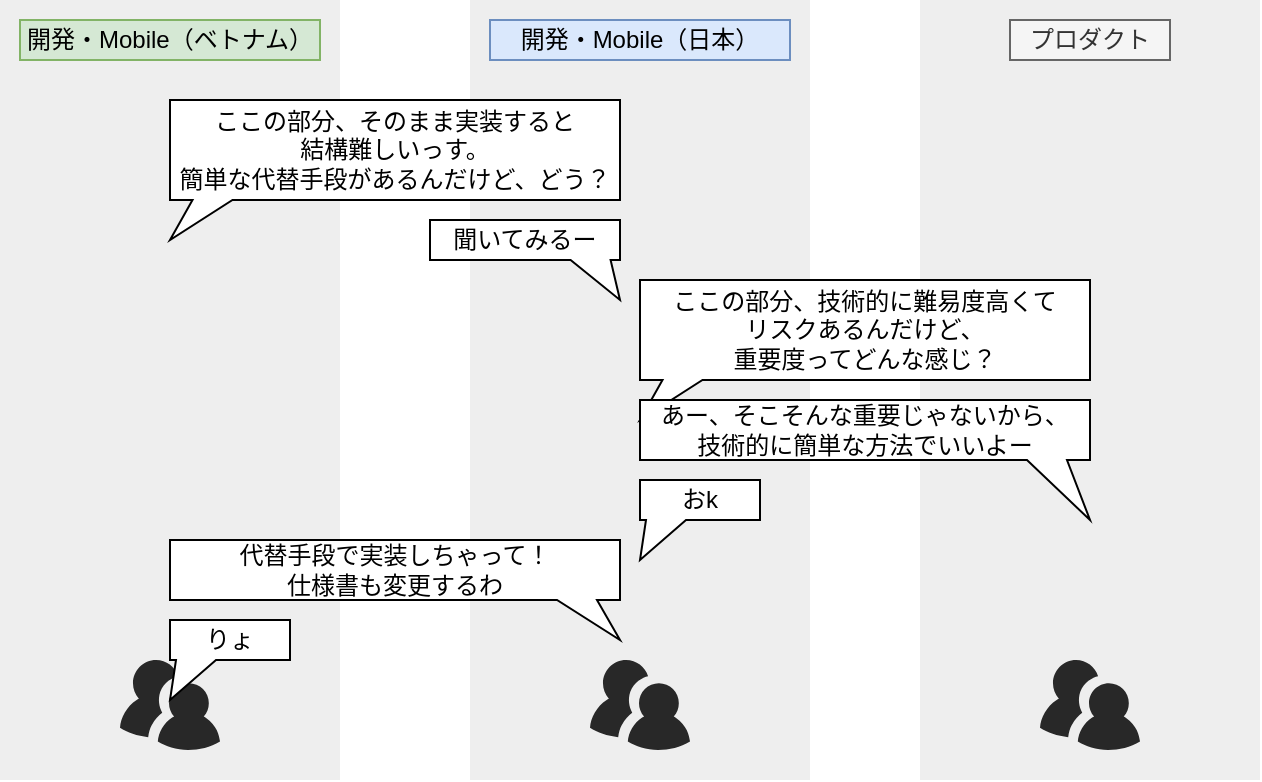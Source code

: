 <mxfile version="22.1.5" type="device">
  <diagram name="ページ1" id="9ssscoNkT--zj7rhmOJh">
    <mxGraphModel dx="801" dy="509" grid="1" gridSize="10" guides="1" tooltips="1" connect="1" arrows="1" fold="1" page="1" pageScale="1" pageWidth="827" pageHeight="1169" math="0" shadow="0">
      <root>
        <mxCell id="0" />
        <mxCell id="1" parent="0" />
        <mxCell id="WG8yNtbO-uUZoeQVU8j9-3" value="" style="rounded=0;whiteSpace=wrap;html=1;fillColor=#eeeeee;strokeColor=none;" vertex="1" parent="1">
          <mxGeometry x="470" y="10" width="170" height="390" as="geometry" />
        </mxCell>
        <mxCell id="WG8yNtbO-uUZoeQVU8j9-2" value="" style="rounded=0;whiteSpace=wrap;html=1;fillColor=#eeeeee;strokeColor=none;" vertex="1" parent="1">
          <mxGeometry x="245" y="10" width="170" height="390" as="geometry" />
        </mxCell>
        <mxCell id="WG8yNtbO-uUZoeQVU8j9-1" value="" style="rounded=0;whiteSpace=wrap;html=1;fillColor=#eeeeee;strokeColor=none;" vertex="1" parent="1">
          <mxGeometry x="10" y="10" width="170" height="390" as="geometry" />
        </mxCell>
        <mxCell id="ei3zQxrxWijMxOkJ_b1_-6" value="" style="verticalLabelPosition=bottom;sketch=0;html=1;fillColor=#282828;strokeColor=none;verticalAlign=top;pointerEvents=1;align=center;shape=mxgraph.cisco_safe.people_places_things_icons.icon9;" parent="1" vertex="1">
          <mxGeometry x="305" y="340" width="50" height="45" as="geometry" />
        </mxCell>
        <mxCell id="ei3zQxrxWijMxOkJ_b1_-7" value="" style="verticalLabelPosition=bottom;sketch=0;html=1;fillColor=#282828;strokeColor=none;verticalAlign=top;pointerEvents=1;align=center;shape=mxgraph.cisco_safe.people_places_things_icons.icon9;" parent="1" vertex="1">
          <mxGeometry x="530" y="340" width="50" height="45" as="geometry" />
        </mxCell>
        <mxCell id="ei3zQxrxWijMxOkJ_b1_-8" value="ここの部分、技術的に難易度高くて&lt;br&gt;リスクあるんだけど、&lt;br&gt;重要度ってどんな感じ？" style="shape=callout;whiteSpace=wrap;html=1;perimeter=calloutPerimeter;position2=0;size=20;position=0.05;" parent="1" vertex="1">
          <mxGeometry x="330" y="150" width="225" height="70" as="geometry" />
        </mxCell>
        <mxCell id="ei3zQxrxWijMxOkJ_b1_-9" value="あー、そこそんな重要じゃないから、&lt;br&gt;技術的に簡単な方法でいいよー" style="shape=callout;whiteSpace=wrap;html=1;perimeter=calloutPerimeter;size=30;position=0.86;position2=1;" parent="1" vertex="1">
          <mxGeometry x="330" y="210" width="225" height="60" as="geometry" />
        </mxCell>
        <mxCell id="ei3zQxrxWijMxOkJ_b1_-10" value="おk" style="shape=callout;whiteSpace=wrap;html=1;perimeter=calloutPerimeter;position2=0;size=20;position=0.05;" parent="1" vertex="1">
          <mxGeometry x="330" y="250" width="60" height="40" as="geometry" />
        </mxCell>
        <mxCell id="ei3zQxrxWijMxOkJ_b1_-13" value="" style="verticalLabelPosition=bottom;sketch=0;html=1;fillColor=#282828;strokeColor=none;verticalAlign=top;pointerEvents=1;align=center;shape=mxgraph.cisco_safe.people_places_things_icons.icon9;" parent="1" vertex="1">
          <mxGeometry x="70" y="340" width="50" height="45" as="geometry" />
        </mxCell>
        <mxCell id="ei3zQxrxWijMxOkJ_b1_-15" value="ここの部分、そのまま実装すると&lt;br&gt;結構難しいっす。&lt;br&gt;簡単な代替手段があるんだけど、どう？" style="shape=callout;whiteSpace=wrap;html=1;perimeter=calloutPerimeter;position2=0;size=20;position=0.05;" parent="1" vertex="1">
          <mxGeometry x="95" y="60" width="225" height="70" as="geometry" />
        </mxCell>
        <mxCell id="ei3zQxrxWijMxOkJ_b1_-16" value="代替手段で実装しちゃって！&lt;br&gt;仕様書も変更するわ" style="shape=callout;whiteSpace=wrap;html=1;perimeter=calloutPerimeter;position2=1;size=20;position=0.86;" parent="1" vertex="1">
          <mxGeometry x="95" y="280" width="225" height="50" as="geometry" />
        </mxCell>
        <mxCell id="ei3zQxrxWijMxOkJ_b1_-17" value="聞いてみるー" style="shape=callout;whiteSpace=wrap;html=1;perimeter=calloutPerimeter;position2=1;size=20;position=0.74;" parent="1" vertex="1">
          <mxGeometry x="225" y="120" width="95" height="40" as="geometry" />
        </mxCell>
        <mxCell id="ei3zQxrxWijMxOkJ_b1_-18" value="りょ" style="shape=callout;whiteSpace=wrap;html=1;perimeter=calloutPerimeter;position2=0;size=20;position=0.05;" parent="1" vertex="1">
          <mxGeometry x="95" y="320" width="60" height="40" as="geometry" />
        </mxCell>
        <mxCell id="ei3zQxrxWijMxOkJ_b1_-19" value="開発・Mobile（ベトナム）" style="rounded=0;whiteSpace=wrap;html=1;fillColor=#d5e8d4;strokeColor=#82b366;" parent="1" vertex="1">
          <mxGeometry x="20" y="20" width="150" height="20" as="geometry" />
        </mxCell>
        <mxCell id="ei3zQxrxWijMxOkJ_b1_-20" value="開発・Mobile（日本）" style="rounded=0;whiteSpace=wrap;html=1;fillColor=#dae8fc;strokeColor=#6c8ebf;" parent="1" vertex="1">
          <mxGeometry x="255" y="20" width="150" height="20" as="geometry" />
        </mxCell>
        <mxCell id="ei3zQxrxWijMxOkJ_b1_-21" value="プロダクト" style="rounded=0;whiteSpace=wrap;html=1;fillColor=#f5f5f5;strokeColor=#666666;fontColor=#333333;" parent="1" vertex="1">
          <mxGeometry x="515" y="20" width="80" height="20" as="geometry" />
        </mxCell>
      </root>
    </mxGraphModel>
  </diagram>
</mxfile>
